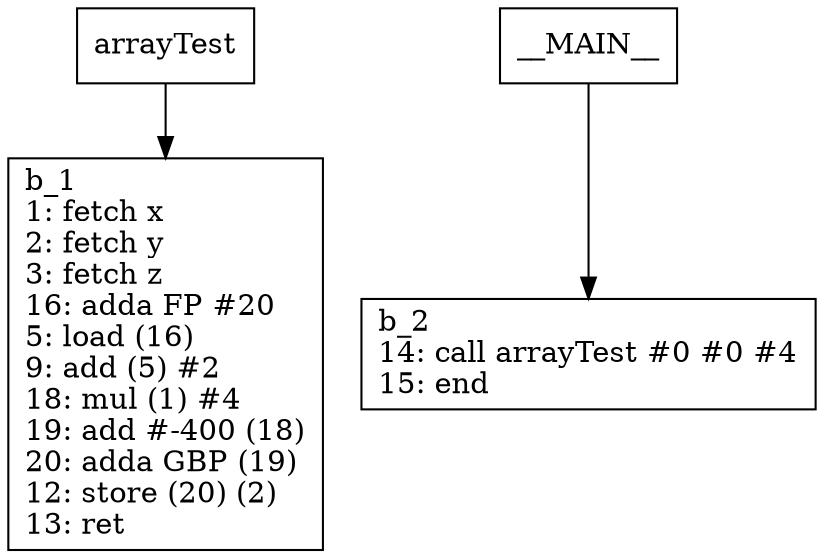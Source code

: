 digraph Computation {
node [shape=box];
arrayTest -> b_1;
b_1 [label="b_1\l1: fetch x\l2: fetch y\l3: fetch z\l16: adda FP #20\l5: load (16)\l9: add (5) #2\l18: mul (1) #4\l19: add #-400 (18)\l20: adda GBP (19)\l12: store (20) (2)\l13: ret \l"]
__MAIN__ -> b_2;
b_2 [label="b_2\l14: call arrayTest #0 #0 #4\l15: end\l"]
}